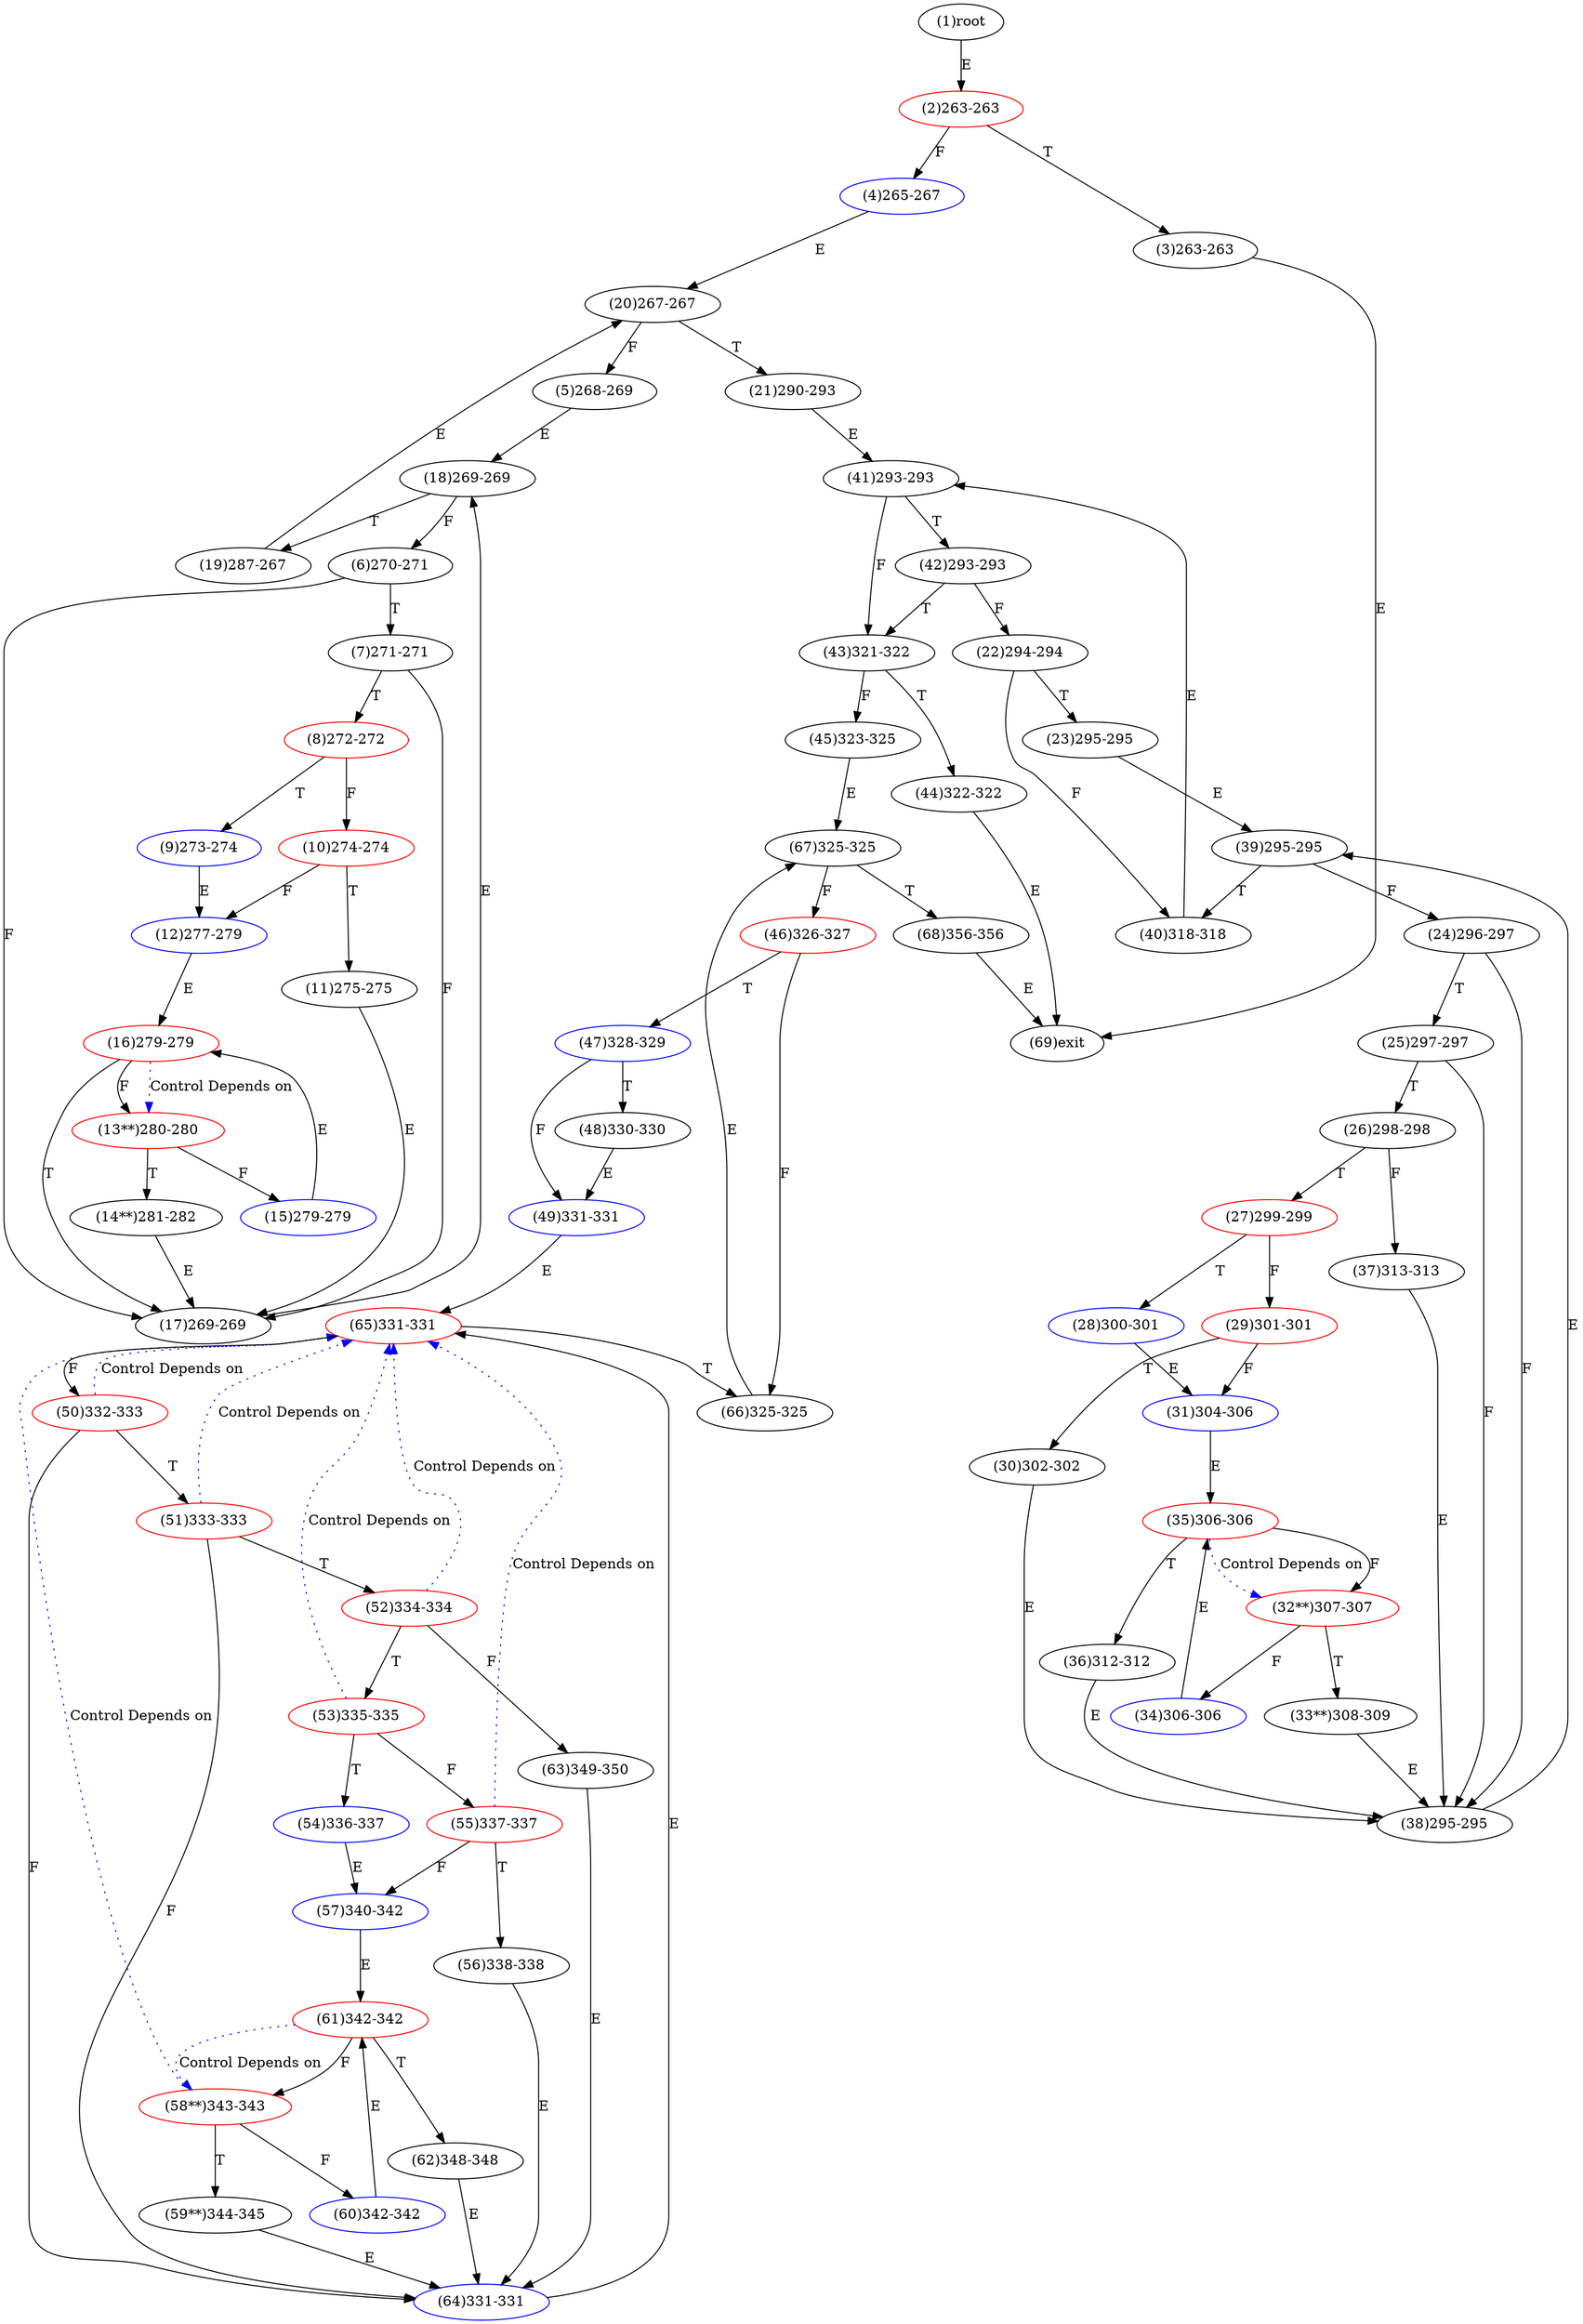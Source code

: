 digraph "" { 
1[ label="(1)root"];
2[ label="(2)263-263",color=red];
3[ label="(3)263-263"];
4[ label="(4)265-267",color=blue];
5[ label="(5)268-269"];
6[ label="(6)270-271"];
7[ label="(7)271-271"];
8[ label="(8)272-272",color=red];
9[ label="(9)273-274",color=blue];
10[ label="(10)274-274",color=red];
11[ label="(11)275-275"];
12[ label="(12)277-279",color=blue];
13[ label="(13**)280-280",color=red];
14[ label="(14**)281-282"];
15[ label="(15)279-279",color=blue];
17[ label="(17)269-269"];
16[ label="(16)279-279",color=red];
19[ label="(19)287-267"];
18[ label="(18)269-269"];
21[ label="(21)290-293"];
20[ label="(20)267-267"];
23[ label="(23)295-295"];
22[ label="(22)294-294"];
25[ label="(25)297-297"];
24[ label="(24)296-297"];
27[ label="(27)299-299",color=red];
26[ label="(26)298-298"];
29[ label="(29)301-301",color=red];
28[ label="(28)300-301",color=blue];
31[ label="(31)304-306",color=blue];
30[ label="(30)302-302"];
34[ label="(34)306-306",color=blue];
35[ label="(35)306-306",color=red];
32[ label="(32**)307-307",color=red];
33[ label="(33**)308-309"];
38[ label="(38)295-295"];
39[ label="(39)295-295"];
36[ label="(36)312-312"];
37[ label="(37)313-313"];
42[ label="(42)293-293"];
43[ label="(43)321-322"];
40[ label="(40)318-318"];
41[ label="(41)293-293"];
46[ label="(46)326-327",color=red];
47[ label="(47)328-329",color=blue];
44[ label="(44)322-322"];
45[ label="(45)323-325"];
51[ label="(51)333-333",color=red];
50[ label="(50)332-333",color=red];
49[ label="(49)331-331",color=blue];
48[ label="(48)330-330"];
55[ label="(55)337-337",color=red];
54[ label="(54)336-337",color=blue];
53[ label="(53)335-335",color=red];
52[ label="(52)334-334",color=red];
59[ label="(59**)344-345"];
58[ label="(58**)343-343",color=red];
57[ label="(57)340-342",color=blue];
56[ label="(56)338-338"];
63[ label="(63)349-350"];
62[ label="(62)348-348"];
61[ label="(61)342-342",color=red];
60[ label="(60)342-342",color=blue];
68[ label="(68)356-356"];
69[ label="(69)exit"];
64[ label="(64)331-331",color=blue];
65[ label="(65)331-331",color=red];
66[ label="(66)325-325"];
67[ label="(67)325-325"];
1->2[ label="E"];
2->4[ label="F"];
2->3[ label="T"];
3->69[ label="E"];
4->20[ label="E"];
5->18[ label="E"];
6->17[ label="F"];
6->7[ label="T"];
7->17[ label="F"];
7->8[ label="T"];
8->10[ label="F"];
8->9[ label="T"];
9->12[ label="E"];
10->12[ label="F"];
10->11[ label="T"];
11->17[ label="E"];
12->16[ label="E"];
13->15[ label="F"];
13->14[ label="T"];
14->17[ label="E"];
15->16[ label="E"];
16->13[ label="F"];
16->17[ label="T"];
17->18[ label="E"];
18->6[ label="F"];
18->19[ label="T"];
19->20[ label="E"];
20->5[ label="F"];
20->21[ label="T"];
21->41[ label="E"];
22->40[ label="F"];
22->23[ label="T"];
23->39[ label="E"];
24->38[ label="F"];
24->25[ label="T"];
25->38[ label="F"];
25->26[ label="T"];
26->37[ label="F"];
26->27[ label="T"];
27->29[ label="F"];
27->28[ label="T"];
28->31[ label="E"];
29->31[ label="F"];
29->30[ label="T"];
30->38[ label="E"];
31->35[ label="E"];
32->34[ label="F"];
32->33[ label="T"];
33->38[ label="E"];
34->35[ label="E"];
35->32[ label="F"];
35->36[ label="T"];
36->38[ label="E"];
37->38[ label="E"];
38->39[ label="E"];
39->24[ label="F"];
39->40[ label="T"];
40->41[ label="E"];
41->43[ label="F"];
41->42[ label="T"];
42->22[ label="F"];
42->43[ label="T"];
43->45[ label="F"];
43->44[ label="T"];
44->69[ label="E"];
45->67[ label="E"];
46->66[ label="F"];
46->47[ label="T"];
47->49[ label="F"];
47->48[ label="T"];
48->49[ label="E"];
49->65[ label="E"];
50->64[ label="F"];
50->51[ label="T"];
51->64[ label="F"];
51->52[ label="T"];
52->63[ label="F"];
52->53[ label="T"];
53->55[ label="F"];
53->54[ label="T"];
54->57[ label="E"];
55->57[ label="F"];
55->56[ label="T"];
56->64[ label="E"];
57->61[ label="E"];
58->60[ label="F"];
58->59[ label="T"];
59->64[ label="E"];
60->61[ label="E"];
61->58[ label="F"];
61->62[ label="T"];
62->64[ label="E"];
63->64[ label="E"];
64->65[ label="E"];
65->50[ label="F"];
65->66[ label="T"];
66->67[ label="E"];
67->46[ label="F"];
67->68[ label="T"];
68->69[ label="E"];
16->13[ color="blue" label="Control Depends on" style = dotted ];
35->32[ color="blue" label="Control Depends on" style = dotted ];
51->65[ color="blue" label="Control Depends on" style = dotted ];
50->65[ color="blue" label="Control Depends on" style = dotted ];
55->65[ color="blue" label="Control Depends on" style = dotted ];
53->65[ color="blue" label="Control Depends on" style = dotted ];
52->65[ color="blue" label="Control Depends on" style = dotted ];
58->65[ color="blue" label="Control Depends on" style = dotted ];
61->58[ color="blue" label="Control Depends on" style = dotted ];
}